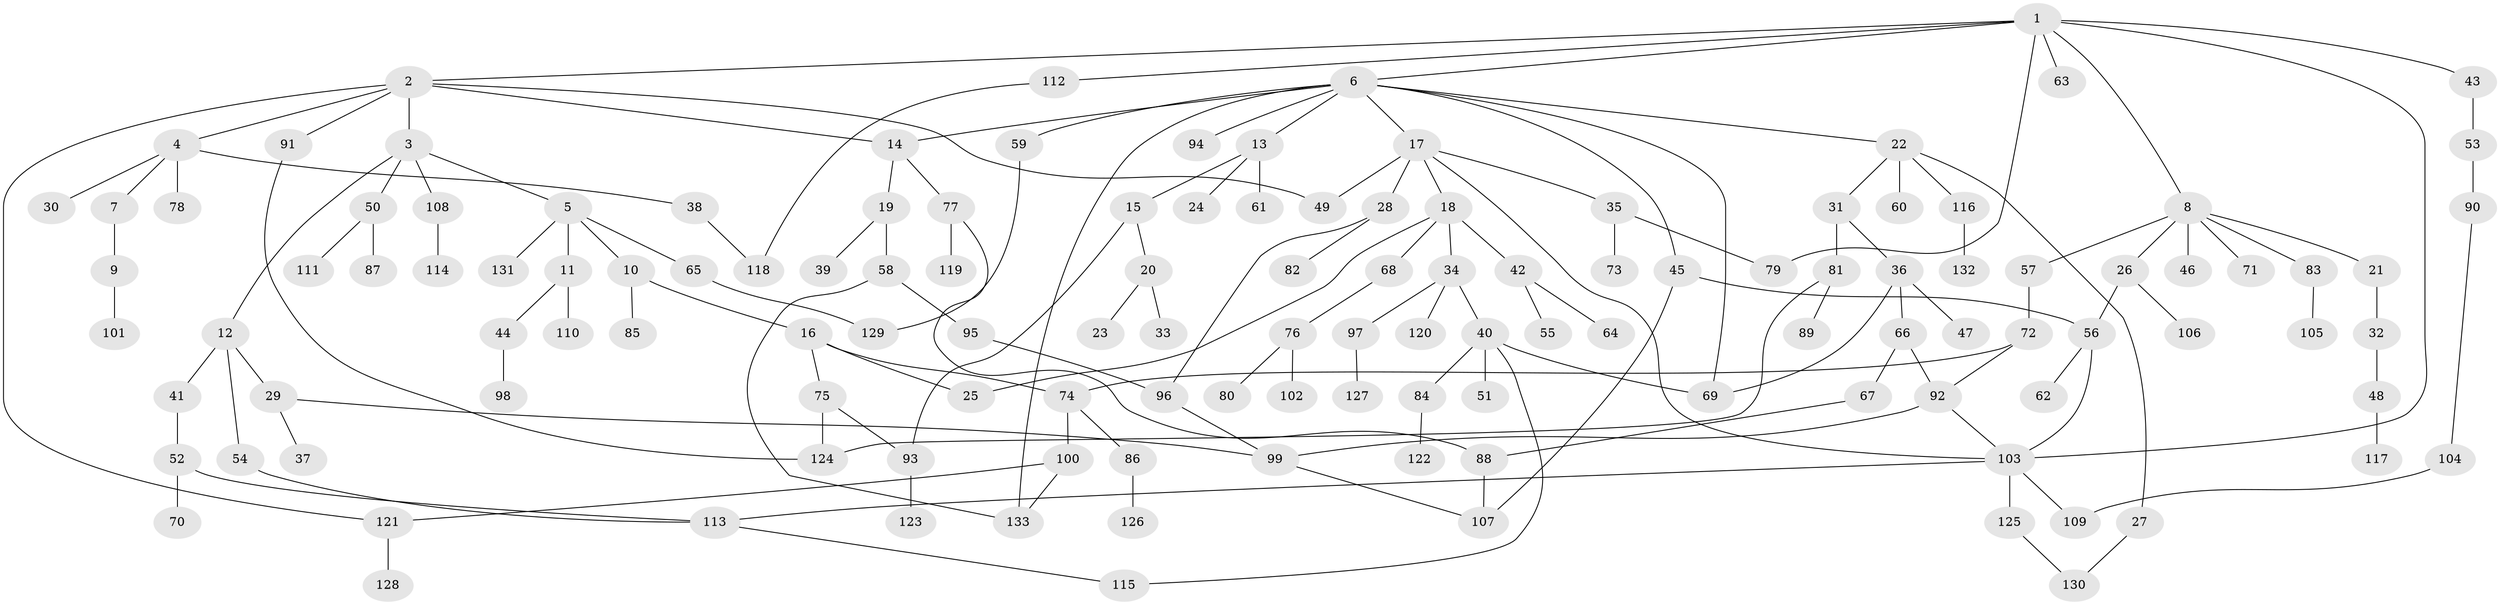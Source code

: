 // Generated by graph-tools (version 1.1) at 2025/13/03/09/25 04:13:27]
// undirected, 133 vertices, 163 edges
graph export_dot {
graph [start="1"]
  node [color=gray90,style=filled];
  1;
  2;
  3;
  4;
  5;
  6;
  7;
  8;
  9;
  10;
  11;
  12;
  13;
  14;
  15;
  16;
  17;
  18;
  19;
  20;
  21;
  22;
  23;
  24;
  25;
  26;
  27;
  28;
  29;
  30;
  31;
  32;
  33;
  34;
  35;
  36;
  37;
  38;
  39;
  40;
  41;
  42;
  43;
  44;
  45;
  46;
  47;
  48;
  49;
  50;
  51;
  52;
  53;
  54;
  55;
  56;
  57;
  58;
  59;
  60;
  61;
  62;
  63;
  64;
  65;
  66;
  67;
  68;
  69;
  70;
  71;
  72;
  73;
  74;
  75;
  76;
  77;
  78;
  79;
  80;
  81;
  82;
  83;
  84;
  85;
  86;
  87;
  88;
  89;
  90;
  91;
  92;
  93;
  94;
  95;
  96;
  97;
  98;
  99;
  100;
  101;
  102;
  103;
  104;
  105;
  106;
  107;
  108;
  109;
  110;
  111;
  112;
  113;
  114;
  115;
  116;
  117;
  118;
  119;
  120;
  121;
  122;
  123;
  124;
  125;
  126;
  127;
  128;
  129;
  130;
  131;
  132;
  133;
  1 -- 2;
  1 -- 6;
  1 -- 8;
  1 -- 43;
  1 -- 63;
  1 -- 112;
  1 -- 79;
  1 -- 103;
  2 -- 3;
  2 -- 4;
  2 -- 14;
  2 -- 91;
  2 -- 49;
  2 -- 121;
  3 -- 5;
  3 -- 12;
  3 -- 50;
  3 -- 108;
  4 -- 7;
  4 -- 30;
  4 -- 38;
  4 -- 78;
  5 -- 10;
  5 -- 11;
  5 -- 65;
  5 -- 131;
  6 -- 13;
  6 -- 17;
  6 -- 22;
  6 -- 45;
  6 -- 59;
  6 -- 69;
  6 -- 94;
  6 -- 133;
  6 -- 14;
  7 -- 9;
  8 -- 21;
  8 -- 26;
  8 -- 46;
  8 -- 57;
  8 -- 71;
  8 -- 83;
  9 -- 101;
  10 -- 16;
  10 -- 85;
  11 -- 44;
  11 -- 110;
  12 -- 29;
  12 -- 41;
  12 -- 54;
  13 -- 15;
  13 -- 24;
  13 -- 61;
  14 -- 19;
  14 -- 77;
  15 -- 20;
  15 -- 93;
  16 -- 75;
  16 -- 74;
  16 -- 25;
  17 -- 18;
  17 -- 28;
  17 -- 35;
  17 -- 49;
  17 -- 103;
  18 -- 25;
  18 -- 34;
  18 -- 42;
  18 -- 68;
  19 -- 39;
  19 -- 58;
  20 -- 23;
  20 -- 33;
  21 -- 32;
  22 -- 27;
  22 -- 31;
  22 -- 60;
  22 -- 116;
  26 -- 106;
  26 -- 56;
  27 -- 130;
  28 -- 82;
  28 -- 96;
  29 -- 37;
  29 -- 99;
  31 -- 36;
  31 -- 81;
  32 -- 48;
  34 -- 40;
  34 -- 97;
  34 -- 120;
  35 -- 73;
  35 -- 79;
  36 -- 47;
  36 -- 66;
  36 -- 69;
  38 -- 118;
  40 -- 51;
  40 -- 84;
  40 -- 115;
  40 -- 69;
  41 -- 52;
  42 -- 55;
  42 -- 64;
  43 -- 53;
  44 -- 98;
  45 -- 56;
  45 -- 107;
  48 -- 117;
  50 -- 87;
  50 -- 111;
  52 -- 70;
  52 -- 113;
  53 -- 90;
  54 -- 113;
  56 -- 62;
  56 -- 103;
  57 -- 72;
  58 -- 95;
  58 -- 133;
  59 -- 129;
  65 -- 129;
  66 -- 67;
  66 -- 92;
  67 -- 88;
  68 -- 76;
  72 -- 74;
  72 -- 92;
  74 -- 86;
  74 -- 100;
  75 -- 124;
  75 -- 93;
  76 -- 80;
  76 -- 102;
  77 -- 119;
  77 -- 88;
  81 -- 89;
  81 -- 124;
  83 -- 105;
  84 -- 122;
  86 -- 126;
  88 -- 107;
  90 -- 104;
  91 -- 124;
  92 -- 99;
  92 -- 103;
  93 -- 123;
  95 -- 96;
  96 -- 99;
  97 -- 127;
  99 -- 107;
  100 -- 121;
  100 -- 133;
  103 -- 109;
  103 -- 125;
  103 -- 113;
  104 -- 109;
  108 -- 114;
  112 -- 118;
  113 -- 115;
  116 -- 132;
  121 -- 128;
  125 -- 130;
}
